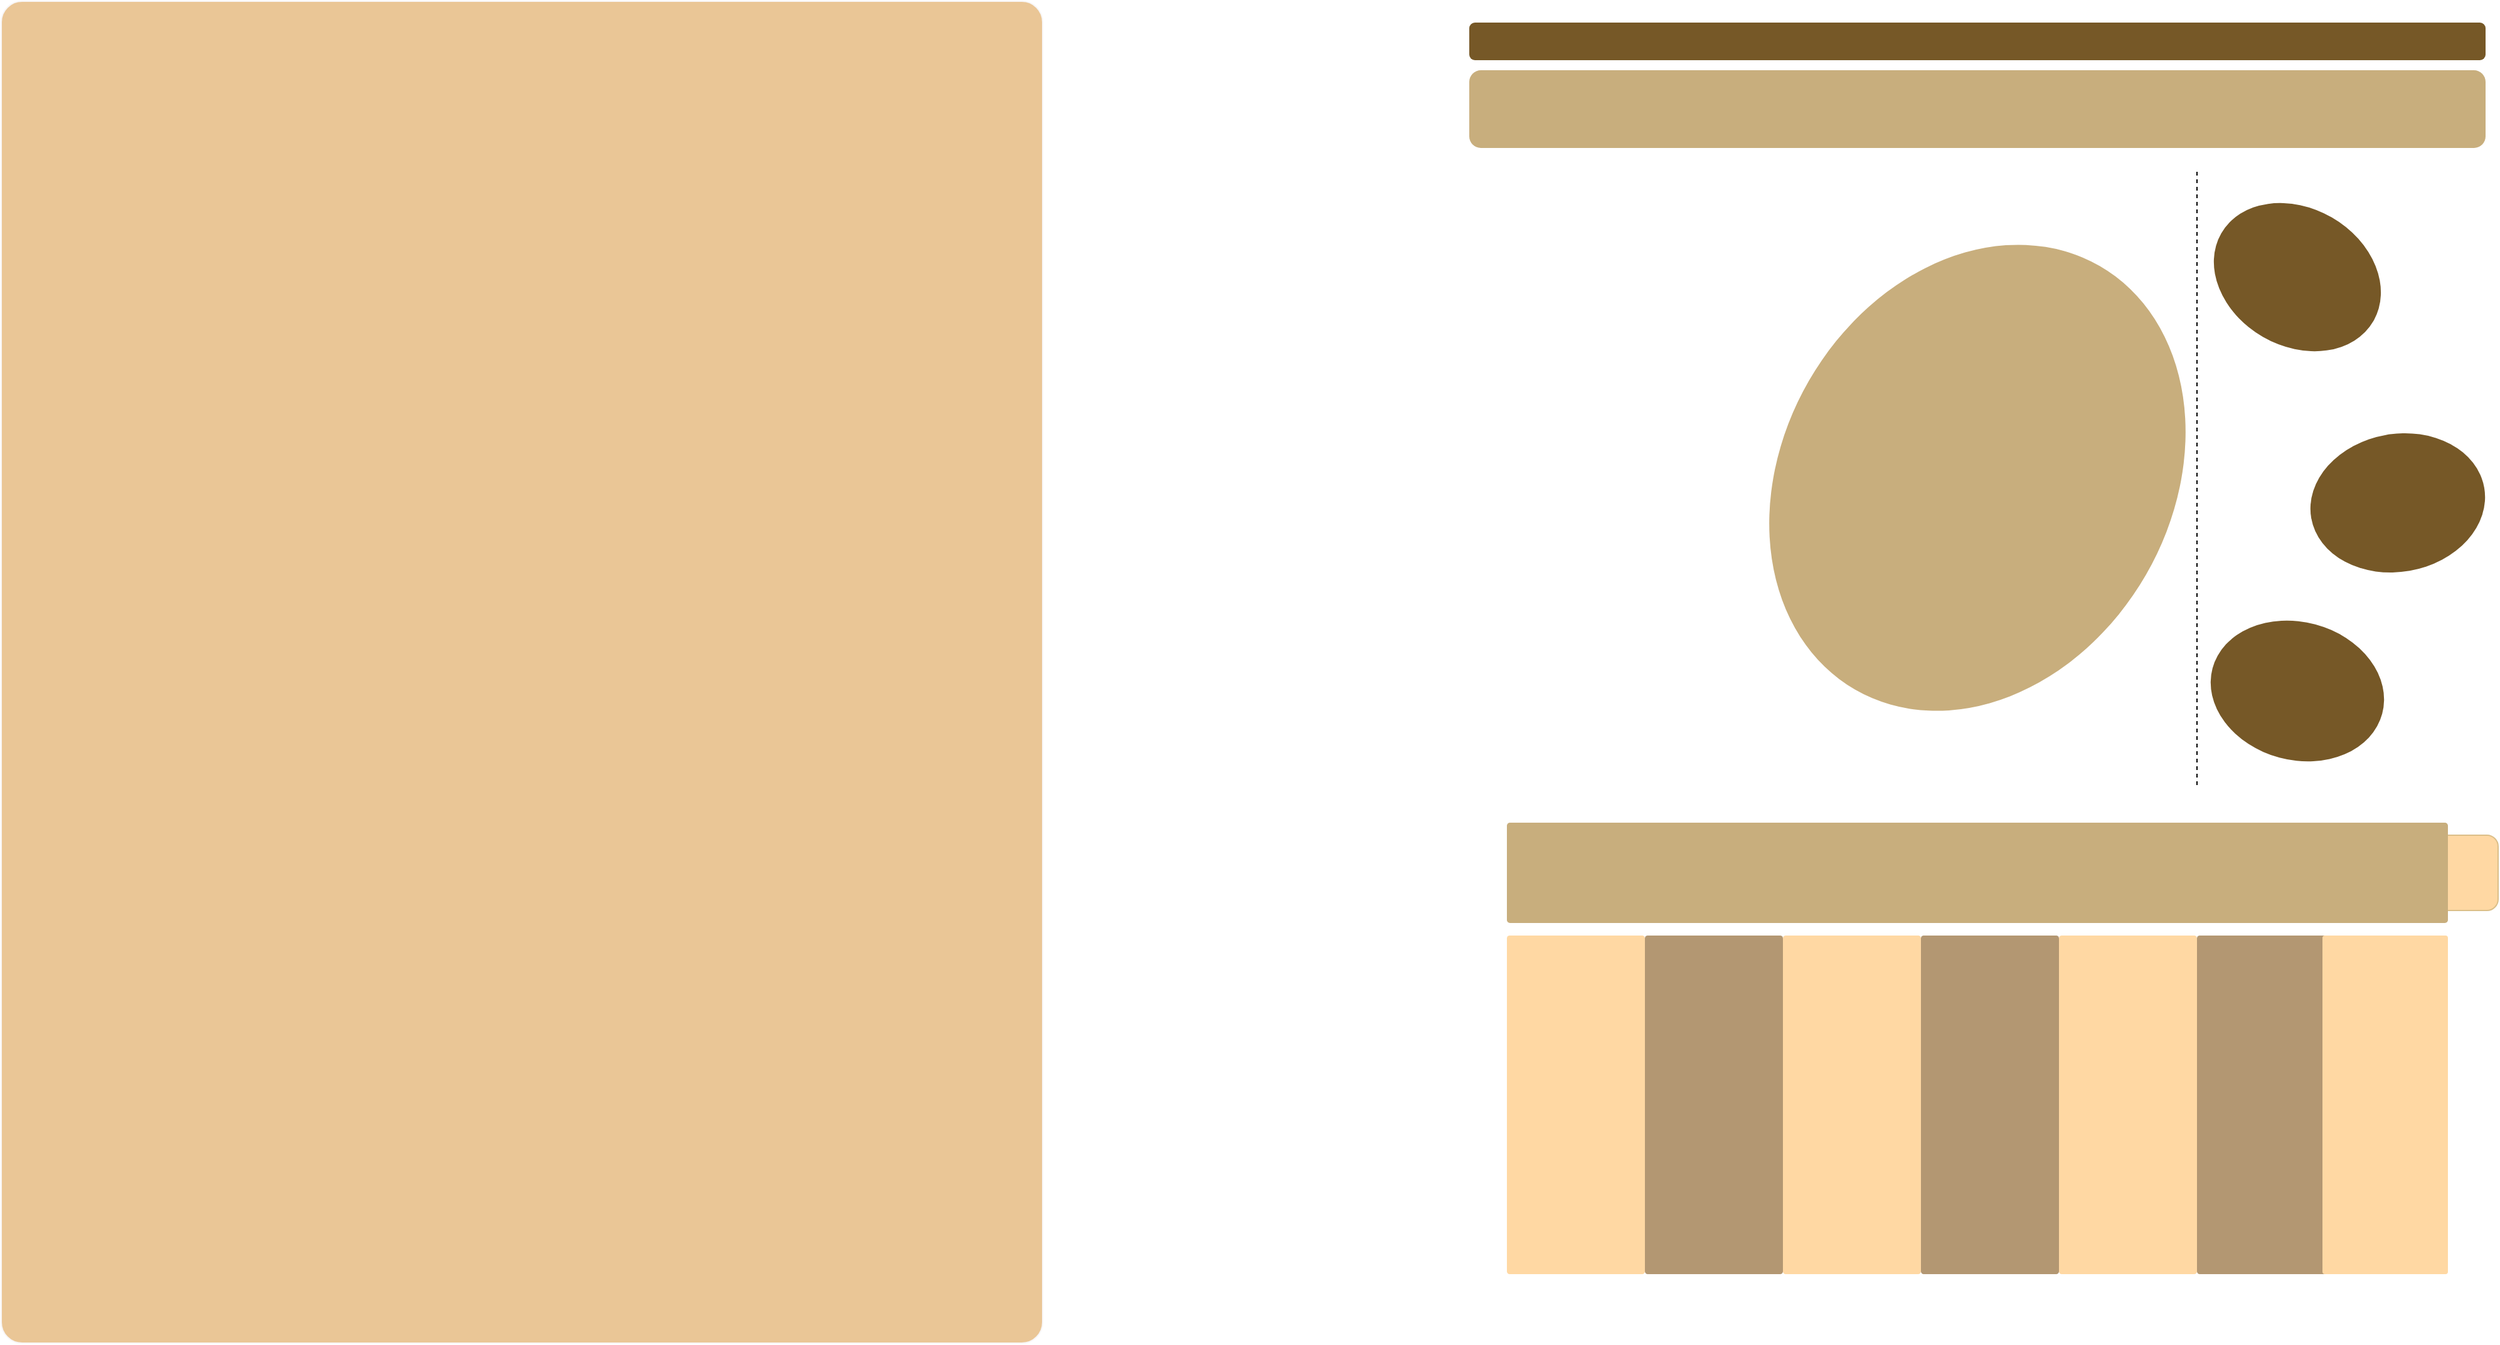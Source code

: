 <mxfile>
    <diagram id="ZUJnCy5P3kz0VrdXH7l5" name="Page-1">
        <mxGraphModel dx="2879" dy="662" grid="1" gridSize="10" guides="1" tooltips="1" connect="1" arrows="1" fold="1" page="1" pageScale="1" pageWidth="850" pageHeight="1100" math="0" shadow="0">
            <root>
                <mxCell id="0"/>
                <mxCell id="1" parent="0"/>
                <mxCell id="4" value="" style="rounded=1;whiteSpace=wrap;html=1;labelBackgroundColor=#e22222;strokeColor=#f8f6f6;fillColor=#EAC696;arcSize=2;" parent="1" vertex="1">
                    <mxGeometry x="-1150" y="15" width="830" height="1070" as="geometry"/>
                </mxCell>
                <mxCell id="17" value="" style="rounded=1;whiteSpace=wrap;html=1;labelBackgroundColor=none;strokeColor=#DBBF89;fillColor=#FFD8A3;" parent="1" vertex="1">
                    <mxGeometry x="720" y="680" width="120" height="60" as="geometry"/>
                </mxCell>
                <mxCell id="5" value="" style="rounded=1;whiteSpace=wrap;html=1;labelBackgroundColor=#e22222;strokeColor=none;fillColor=#C8AE7D;" parent="1" vertex="1">
                    <mxGeometry x="20" y="70" width="810" height="62" as="geometry"/>
                </mxCell>
                <mxCell id="6" value="" style="rounded=1;whiteSpace=wrap;html=1;labelBackgroundColor=none;strokeColor=none;fillColor=#765827;align=left;" parent="1" vertex="1">
                    <mxGeometry x="20" y="32" width="810" height="30" as="geometry"/>
                </mxCell>
                <mxCell id="7" value="" style="rounded=1;whiteSpace=wrap;html=1;labelBackgroundColor=#e22222;strokeColor=none;fillColor=#C8AE7D;arcSize=3;" parent="1" vertex="1">
                    <mxGeometry x="50" y="670" width="750" height="80" as="geometry"/>
                </mxCell>
                <mxCell id="8" value="" style="rounded=1;whiteSpace=wrap;html=1;labelBackgroundColor=#e22222;strokeColor=none;fillColor=#FFD8A3;arcSize=2;" parent="1" vertex="1">
                    <mxGeometry x="50" y="760" width="110" height="270" as="geometry"/>
                </mxCell>
                <mxCell id="12" value="" style="ellipse;whiteSpace=wrap;html=1;labelBackgroundColor=#e22222;strokeColor=none;fillColor=#765827;rotation=30;" parent="1" vertex="1">
                    <mxGeometry x="610" y="180" width="140" height="110" as="geometry"/>
                </mxCell>
                <mxCell id="13" value="" style="ellipse;whiteSpace=wrap;html=1;labelBackgroundColor=#e22222;strokeColor=none;fillColor=#765827;rotation=-10;" parent="1" vertex="1">
                    <mxGeometry x="690" y="360" width="140" height="110" as="geometry"/>
                </mxCell>
                <mxCell id="14" value="" style="ellipse;whiteSpace=wrap;html=1;labelBackgroundColor=#e22222;strokeColor=none;fillColor=#765827;rotation=15;" parent="1" vertex="1">
                    <mxGeometry x="610" y="510" width="140" height="110" as="geometry"/>
                </mxCell>
                <mxCell id="15" value="" style="ellipse;whiteSpace=wrap;html=1;labelBackgroundColor=#e22222;strokeColor=none;fillColor=#C8AE7D;rotation=30;" parent="1" vertex="1">
                    <mxGeometry x="270" y="200" width="310" height="390" as="geometry"/>
                </mxCell>
                <mxCell id="18" value="" style="rounded=1;whiteSpace=wrap;html=1;labelBackgroundColor=#e22222;strokeColor=none;fillColor=#B39772;arcSize=2;" parent="1" vertex="1">
                    <mxGeometry x="160" y="760" width="110" height="270" as="geometry"/>
                </mxCell>
                <mxCell id="21" value="" style="rounded=1;whiteSpace=wrap;html=1;labelBackgroundColor=#e22222;strokeColor=none;fillColor=#FFD8A3;arcSize=2;" parent="1" vertex="1">
                    <mxGeometry x="270" y="760" width="110" height="270" as="geometry"/>
                </mxCell>
                <mxCell id="22" value="" style="rounded=1;whiteSpace=wrap;html=1;labelBackgroundColor=#e22222;strokeColor=none;fillColor=#B39772;arcSize=2;" parent="1" vertex="1">
                    <mxGeometry x="380" y="760" width="110" height="270" as="geometry"/>
                </mxCell>
                <mxCell id="23" value="" style="rounded=1;whiteSpace=wrap;html=1;labelBackgroundColor=#e22222;strokeColor=none;fillColor=#FFD8A3;arcSize=2;" parent="1" vertex="1">
                    <mxGeometry x="490" y="760" width="110" height="270" as="geometry"/>
                </mxCell>
                <mxCell id="24" value="" style="rounded=1;whiteSpace=wrap;html=1;labelBackgroundColor=#e22222;strokeColor=none;fillColor=#B39772;arcSize=2;" parent="1" vertex="1">
                    <mxGeometry x="600" y="760" width="110" height="270" as="geometry"/>
                </mxCell>
                <mxCell id="26" value="" style="rounded=1;whiteSpace=wrap;html=1;labelBackgroundColor=#e22222;strokeColor=none;fillColor=#FFD8A3;arcSize=2;" parent="1" vertex="1">
                    <mxGeometry x="700" y="760" width="100" height="270" as="geometry"/>
                </mxCell>
                <mxCell id="27" value="" style="endArrow=none;dashed=1;html=1;" edge="1" parent="1">
                    <mxGeometry width="50" height="50" relative="1" as="geometry">
                        <mxPoint x="600" y="640" as="sourcePoint"/>
                        <mxPoint x="600" y="150" as="targetPoint"/>
                    </mxGeometry>
                </mxCell>
            </root>
        </mxGraphModel>
    </diagram>
</mxfile>